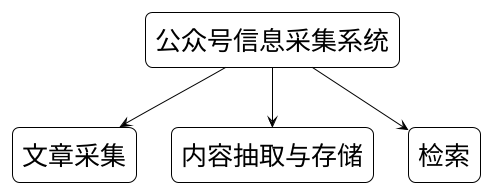@startuml
!theme plain
skinparam monochrome true
skinparam defaultFontSize 26
skinparam rectangle {
  BorderColor Black
  RoundCorner 15
}

rectangle "公众号信息采集系统" as Main {
}

rectangle "文章采集" as C1
rectangle "内容抽取与存储" as C2
rectangle "检索" as C3


Main -down-> C1
Main -down-> C2
Main -down-> C3

@enduml